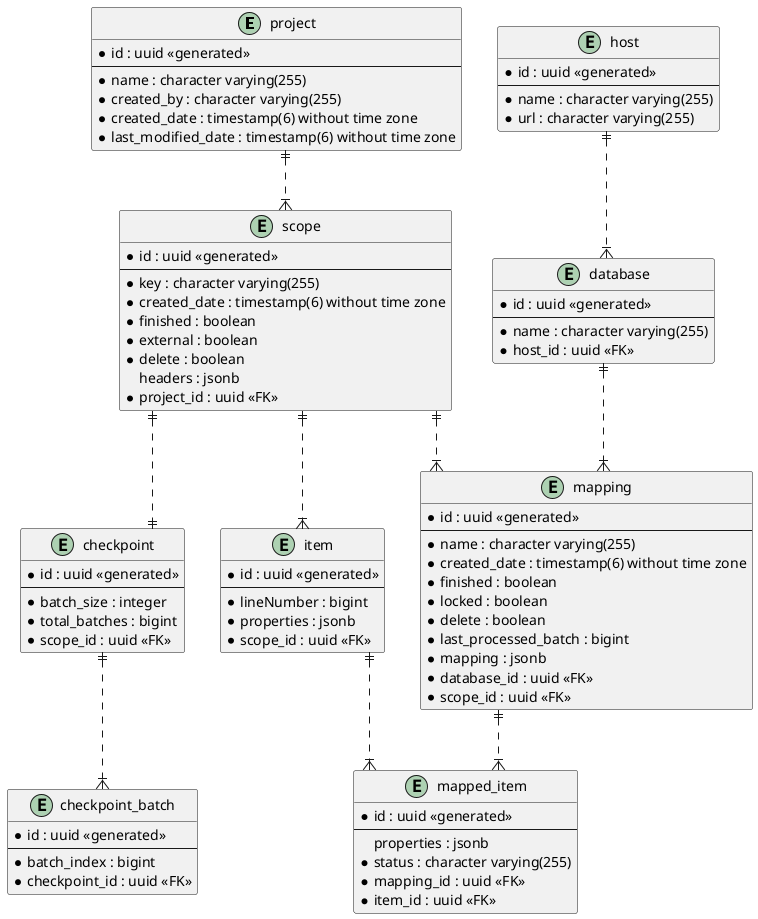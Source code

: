 @startuml
skinparam linetype ortho

entity project {
    * id : uuid <<generated>>
    --
    * name : character varying(255)
    * created_by : character varying(255)
    * created_date : timestamp(6) without time zone
    * last_modified_date : timestamp(6) without time zone
}

entity scope {
    * id : uuid <<generated>>
    --
    * key : character varying(255)
    * created_date : timestamp(6) without time zone
    * finished : boolean
    * external : boolean
    * delete : boolean
    headers : jsonb
    * project_id : uuid <<FK>>
}

entity item {
    * id : uuid <<generated>>
    --
    * lineNumber : bigint
    * properties : jsonb
    * scope_id : uuid <<FK>>
}

entity checkpoint {
    * id : uuid <<generated>>
    --
    * batch_size : integer
    * total_batches : bigint
    * scope_id : uuid <<FK>>
}

entity checkpoint_batch {
    * id : uuid <<generated>>
    --
    * batch_index : bigint
    * checkpoint_id : uuid <<FK>>
}

entity host {
    * id : uuid <<generated>>
    --
    * name : character varying(255)
    * url : character varying(255)
}

entity mapping {
    * id : uuid <<generated>>
    --
    * name : character varying(255)
    * created_date : timestamp(6) without time zone
    * finished : boolean
    * locked : boolean
    * delete : boolean
    * last_processed_batch : bigint
    * mapping : jsonb
    * database_id : uuid <<FK>>
    * scope_id : uuid <<FK>>
}

entity database {
    * id : uuid <<generated>>
    --
    * name : character varying(255)
    * host_id : uuid <<FK>>
}

entity mapped_item {
    * id : uuid <<generated>>
    --
    properties : jsonb
    * status : character varying(255)
    * mapping_id : uuid <<FK>>
    * item_id : uuid <<FK>>
}

project ||..|{ scope
scope ||..|{ item

scope ||..|| checkpoint
checkpoint ||..|{ checkpoint_batch

database ||..|{ mapping
host ||..|{ database
scope ||..|{ mapping

item ||..|{ mapped_item
mapping ||..|{ mapped_item

@enduml